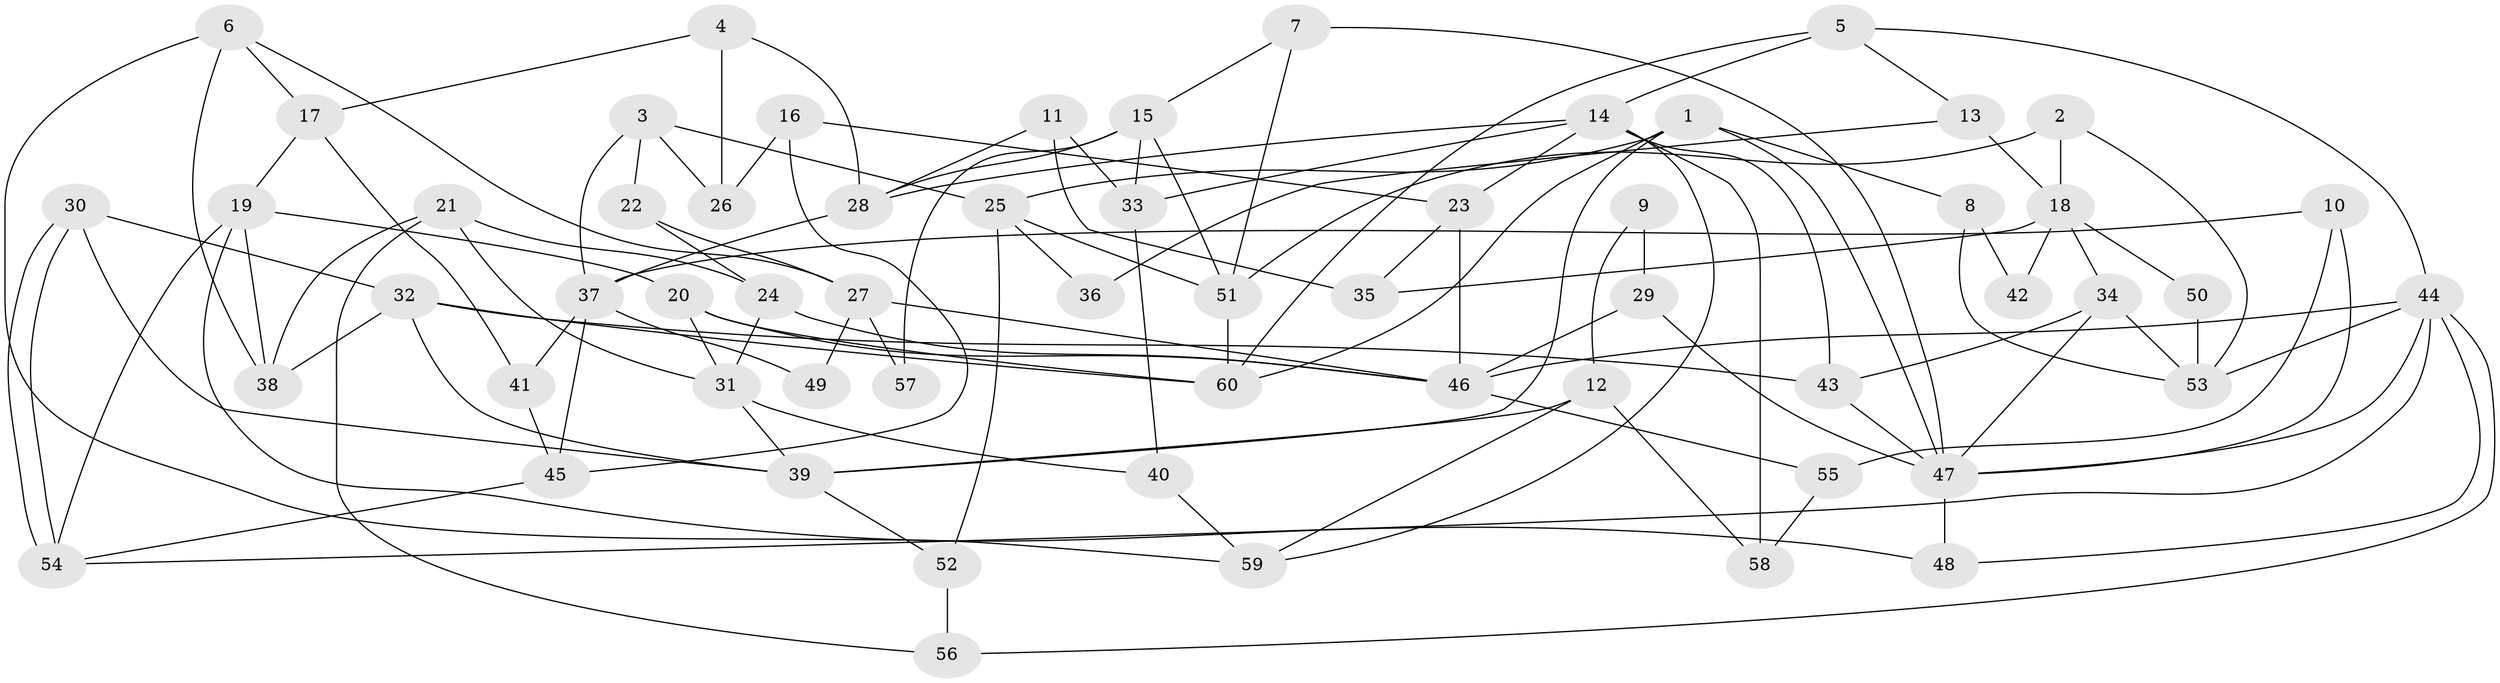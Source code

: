 // Generated by graph-tools (version 1.1) at 2025/49/03/09/25 04:49:54]
// undirected, 60 vertices, 120 edges
graph export_dot {
graph [start="1"]
  node [color=gray90,style=filled];
  1;
  2;
  3;
  4;
  5;
  6;
  7;
  8;
  9;
  10;
  11;
  12;
  13;
  14;
  15;
  16;
  17;
  18;
  19;
  20;
  21;
  22;
  23;
  24;
  25;
  26;
  27;
  28;
  29;
  30;
  31;
  32;
  33;
  34;
  35;
  36;
  37;
  38;
  39;
  40;
  41;
  42;
  43;
  44;
  45;
  46;
  47;
  48;
  49;
  50;
  51;
  52;
  53;
  54;
  55;
  56;
  57;
  58;
  59;
  60;
  1 -- 47;
  1 -- 39;
  1 -- 8;
  1 -- 25;
  1 -- 60;
  2 -- 18;
  2 -- 51;
  2 -- 53;
  3 -- 25;
  3 -- 37;
  3 -- 22;
  3 -- 26;
  4 -- 17;
  4 -- 28;
  4 -- 26;
  5 -- 14;
  5 -- 44;
  5 -- 13;
  5 -- 60;
  6 -- 17;
  6 -- 38;
  6 -- 27;
  6 -- 59;
  7 -- 47;
  7 -- 51;
  7 -- 15;
  8 -- 53;
  8 -- 42;
  9 -- 29;
  9 -- 12;
  10 -- 37;
  10 -- 47;
  10 -- 55;
  11 -- 33;
  11 -- 28;
  11 -- 35;
  12 -- 39;
  12 -- 59;
  12 -- 58;
  13 -- 18;
  13 -- 36;
  14 -- 58;
  14 -- 43;
  14 -- 23;
  14 -- 28;
  14 -- 33;
  14 -- 59;
  15 -- 33;
  15 -- 28;
  15 -- 51;
  15 -- 57;
  16 -- 23;
  16 -- 26;
  16 -- 45;
  17 -- 41;
  17 -- 19;
  18 -- 34;
  18 -- 35;
  18 -- 42;
  18 -- 50;
  19 -- 38;
  19 -- 54;
  19 -- 20;
  19 -- 48;
  20 -- 60;
  20 -- 31;
  20 -- 46;
  21 -- 24;
  21 -- 31;
  21 -- 38;
  21 -- 56;
  22 -- 27;
  22 -- 24;
  23 -- 46;
  23 -- 35;
  24 -- 31;
  24 -- 46;
  25 -- 51;
  25 -- 36;
  25 -- 52;
  27 -- 46;
  27 -- 49;
  27 -- 57;
  28 -- 37;
  29 -- 47;
  29 -- 46;
  30 -- 39;
  30 -- 54;
  30 -- 54;
  30 -- 32;
  31 -- 39;
  31 -- 40;
  32 -- 60;
  32 -- 38;
  32 -- 39;
  32 -- 43;
  33 -- 40;
  34 -- 47;
  34 -- 53;
  34 -- 43;
  37 -- 45;
  37 -- 41;
  37 -- 49;
  39 -- 52;
  40 -- 59;
  41 -- 45;
  43 -- 47;
  44 -- 47;
  44 -- 46;
  44 -- 48;
  44 -- 53;
  44 -- 54;
  44 -- 56;
  45 -- 54;
  46 -- 55;
  47 -- 48;
  50 -- 53;
  51 -- 60;
  52 -- 56;
  55 -- 58;
}
